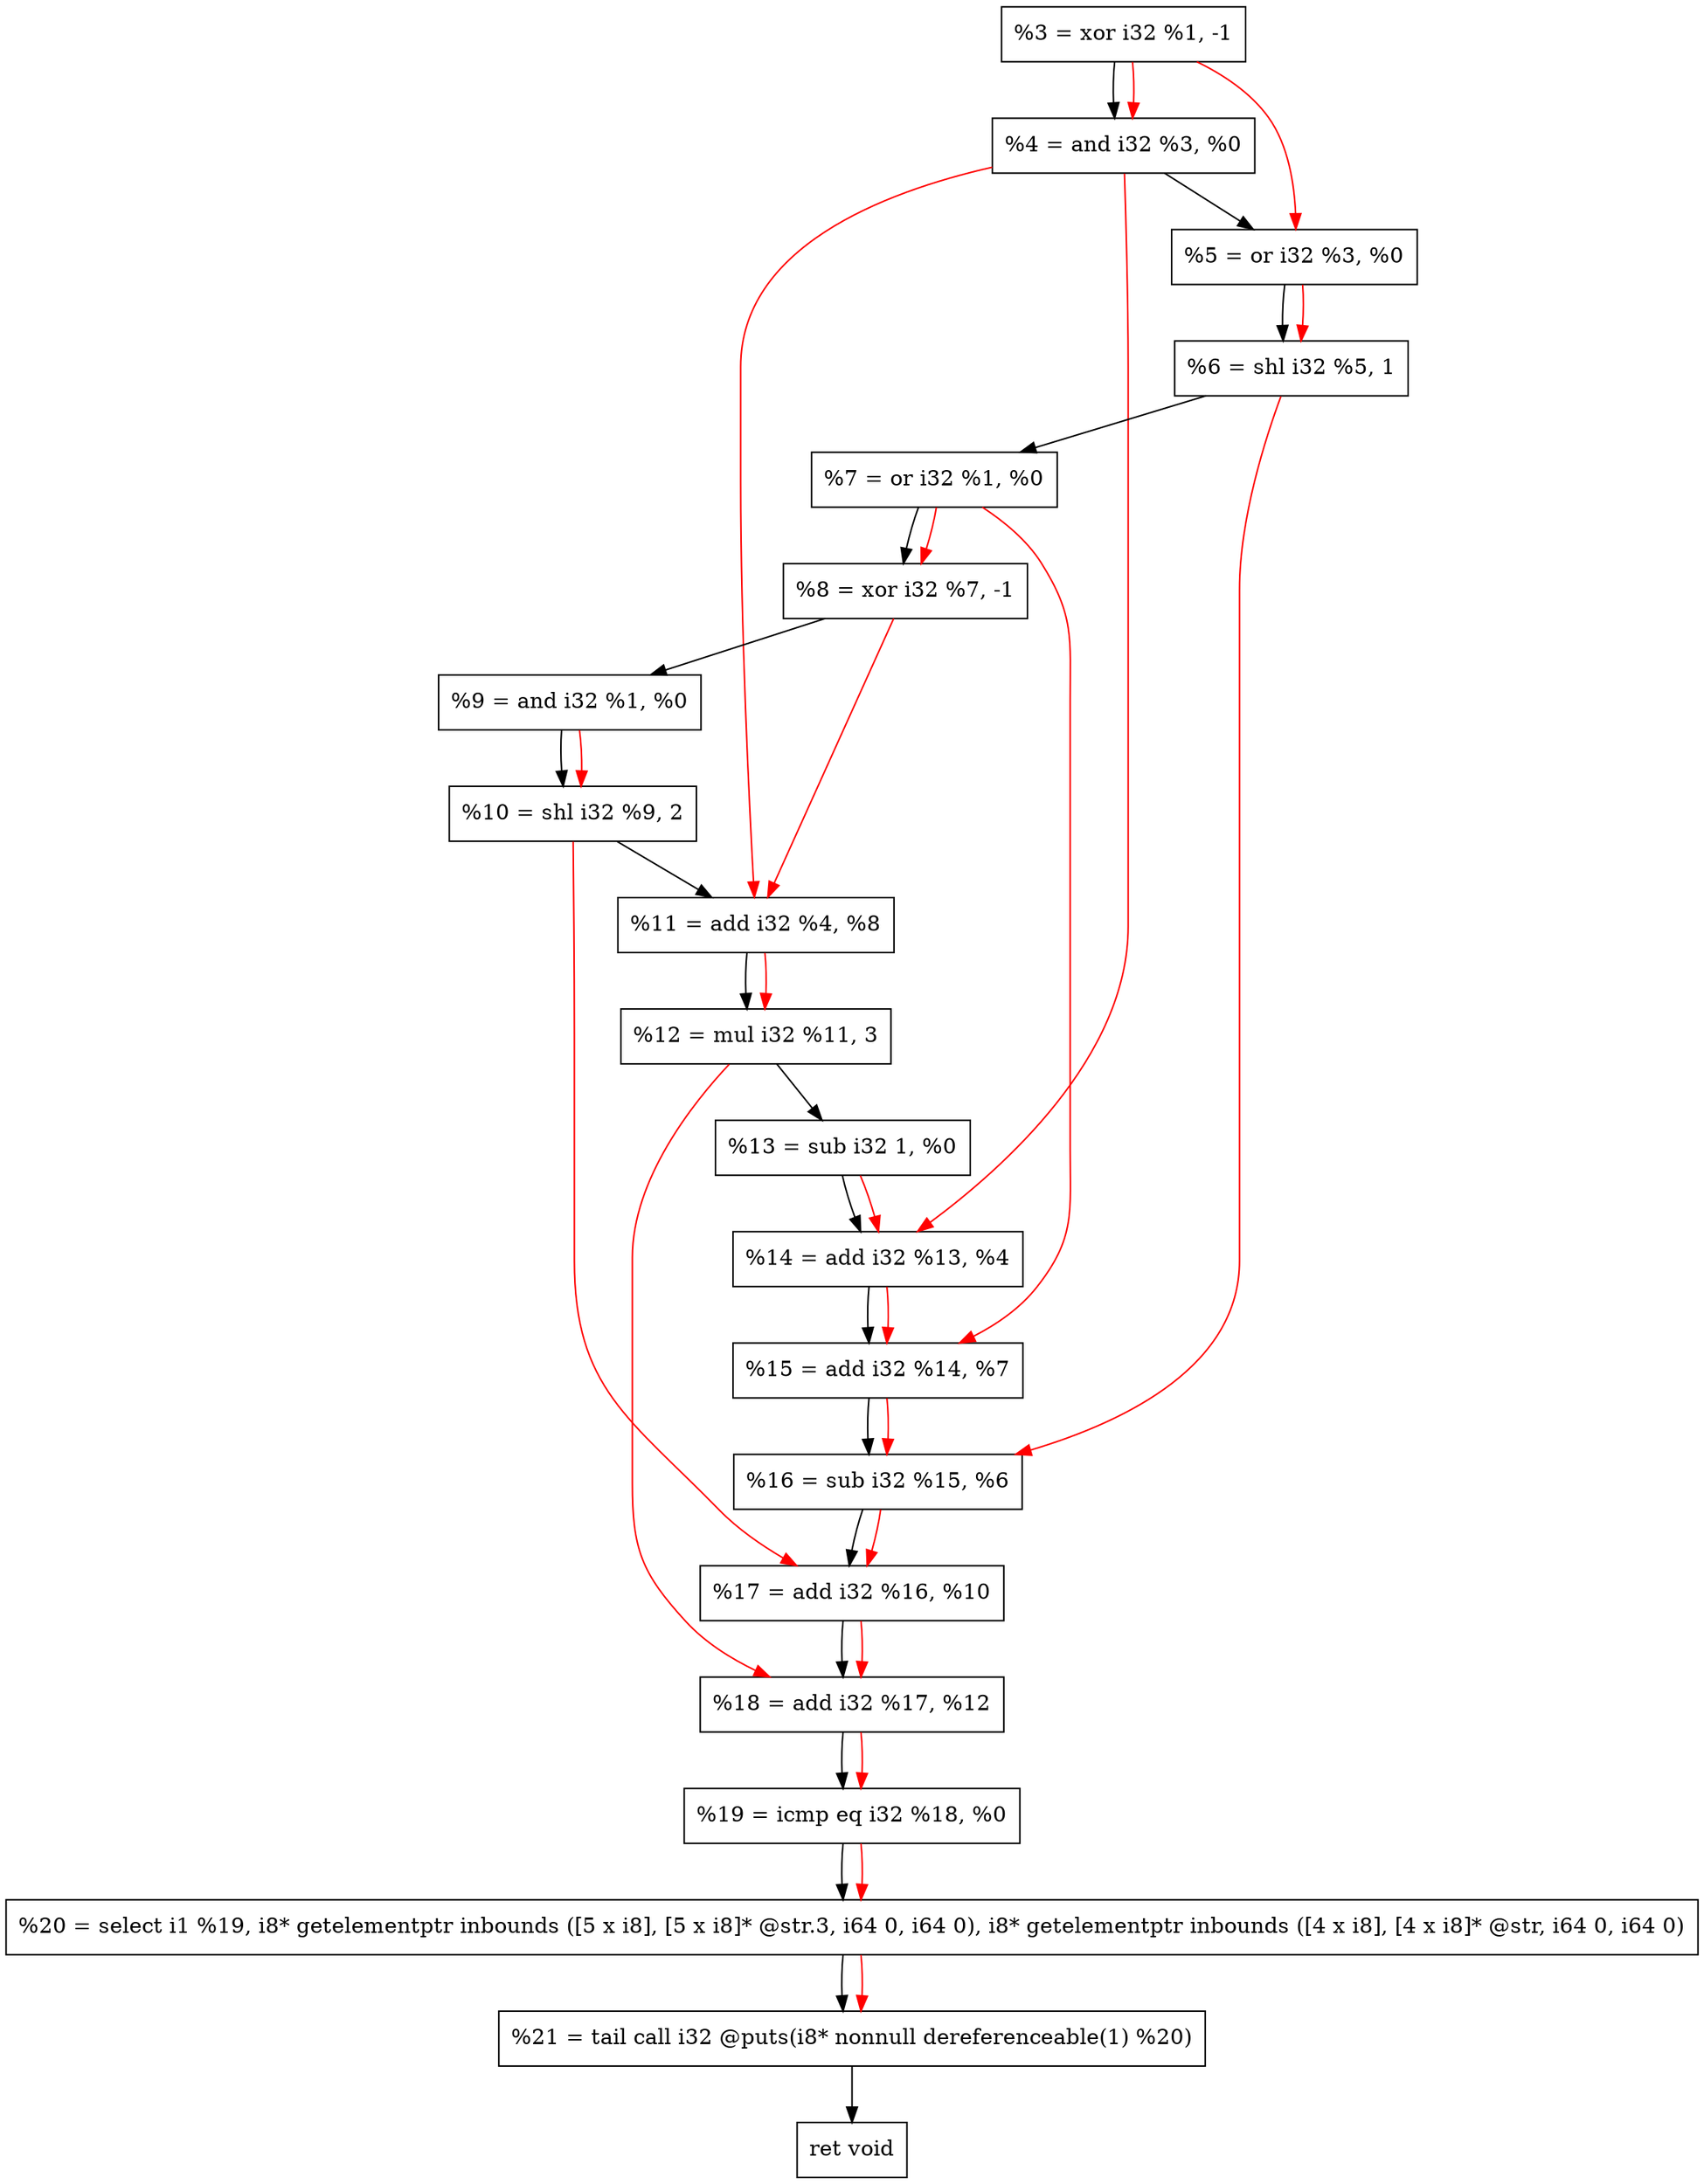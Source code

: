 digraph "DFG for'crackme' function" {
	Node0x11c9a30[shape=record, label="  %3 = xor i32 %1, -1"];
	Node0x11c9aa0[shape=record, label="  %4 = and i32 %3, %0"];
	Node0x11c9b60[shape=record, label="  %5 = or i32 %3, %0"];
	Node0x11c9bd0[shape=record, label="  %6 = shl i32 %5, 1"];
	Node0x11c9c40[shape=record, label="  %7 = or i32 %1, %0"];
	Node0x11c9cb0[shape=record, label="  %8 = xor i32 %7, -1"];
	Node0x11c9d20[shape=record, label="  %9 = and i32 %1, %0"];
	Node0x11c9dc0[shape=record, label="  %10 = shl i32 %9, 2"];
	Node0x11c9e30[shape=record, label="  %11 = add i32 %4, %8"];
	Node0x11c9ed0[shape=record, label="  %12 = mul i32 %11, 3"];
	Node0x11c9f40[shape=record, label="  %13 = sub i32 1, %0"];
	Node0x11c9fb0[shape=record, label="  %14 = add i32 %13, %4"];
	Node0x11ca020[shape=record, label="  %15 = add i32 %14, %7"];
	Node0x11ca090[shape=record, label="  %16 = sub i32 %15, %6"];
	Node0x11ca100[shape=record, label="  %17 = add i32 %16, %10"];
	Node0x11ca170[shape=record, label="  %18 = add i32 %17, %12"];
	Node0x11ca1e0[shape=record, label="  %19 = icmp eq i32 %18, %0"];
	Node0x116a268[shape=record, label="  %20 = select i1 %19, i8* getelementptr inbounds ([5 x i8], [5 x i8]* @str.3, i64 0, i64 0), i8* getelementptr inbounds ([4 x i8], [4 x i8]* @str, i64 0, i64 0)"];
	Node0x11ca680[shape=record, label="  %21 = tail call i32 @puts(i8* nonnull dereferenceable(1) %20)"];
	Node0x11ca6d0[shape=record, label="  ret void"];
	Node0x11c9a30 -> Node0x11c9aa0;
	Node0x11c9aa0 -> Node0x11c9b60;
	Node0x11c9b60 -> Node0x11c9bd0;
	Node0x11c9bd0 -> Node0x11c9c40;
	Node0x11c9c40 -> Node0x11c9cb0;
	Node0x11c9cb0 -> Node0x11c9d20;
	Node0x11c9d20 -> Node0x11c9dc0;
	Node0x11c9dc0 -> Node0x11c9e30;
	Node0x11c9e30 -> Node0x11c9ed0;
	Node0x11c9ed0 -> Node0x11c9f40;
	Node0x11c9f40 -> Node0x11c9fb0;
	Node0x11c9fb0 -> Node0x11ca020;
	Node0x11ca020 -> Node0x11ca090;
	Node0x11ca090 -> Node0x11ca100;
	Node0x11ca100 -> Node0x11ca170;
	Node0x11ca170 -> Node0x11ca1e0;
	Node0x11ca1e0 -> Node0x116a268;
	Node0x116a268 -> Node0x11ca680;
	Node0x11ca680 -> Node0x11ca6d0;
edge [color=red]
	Node0x11c9a30 -> Node0x11c9aa0;
	Node0x11c9a30 -> Node0x11c9b60;
	Node0x11c9b60 -> Node0x11c9bd0;
	Node0x11c9c40 -> Node0x11c9cb0;
	Node0x11c9d20 -> Node0x11c9dc0;
	Node0x11c9aa0 -> Node0x11c9e30;
	Node0x11c9cb0 -> Node0x11c9e30;
	Node0x11c9e30 -> Node0x11c9ed0;
	Node0x11c9f40 -> Node0x11c9fb0;
	Node0x11c9aa0 -> Node0x11c9fb0;
	Node0x11c9fb0 -> Node0x11ca020;
	Node0x11c9c40 -> Node0x11ca020;
	Node0x11ca020 -> Node0x11ca090;
	Node0x11c9bd0 -> Node0x11ca090;
	Node0x11ca090 -> Node0x11ca100;
	Node0x11c9dc0 -> Node0x11ca100;
	Node0x11ca100 -> Node0x11ca170;
	Node0x11c9ed0 -> Node0x11ca170;
	Node0x11ca170 -> Node0x11ca1e0;
	Node0x11ca1e0 -> Node0x116a268;
	Node0x116a268 -> Node0x11ca680;
}
